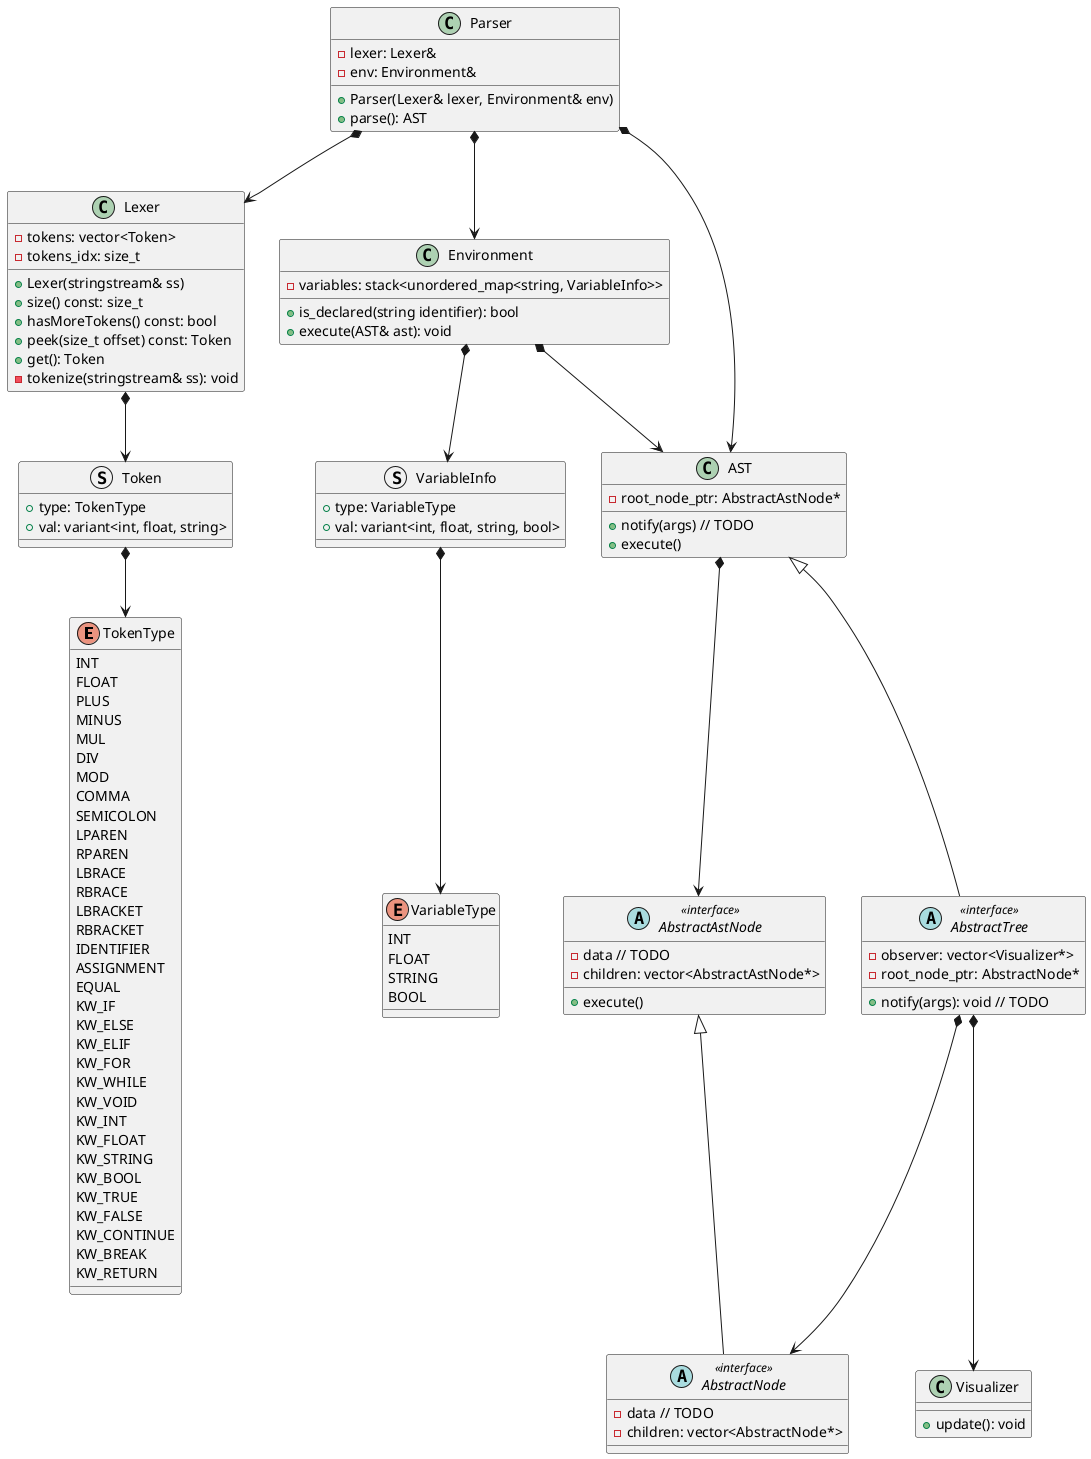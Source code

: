 @startuml class_diagram
enum TokenType {
    INT
    FLOAT
    PLUS
    MINUS
    MUL
    DIV
    MOD
    COMMA
    SEMICOLON
    LPAREN
    RPAREN
    LBRACE
    RBRACE
    LBRACKET
    RBRACKET
    IDENTIFIER
    ASSIGNMENT
    EQUAL
    KW_IF
    KW_ELSE
    KW_ELIF
    KW_FOR
    KW_WHILE
    KW_VOID
    KW_INT
    KW_FLOAT
    KW_STRING
    KW_BOOL
    KW_TRUE
    KW_FALSE
    KW_CONTINUE
    KW_BREAK
    KW_RETURN
}

struct Token {
    + type: TokenType
    + val: variant<int, float, string>
}

class Lexer {
    - tokens: vector<Token>
    - tokens_idx: size_t

    + Lexer(stringstream& ss)
    + size() const: size_t
    + hasMoreTokens() const: bool
    + peek(size_t offset) const: Token
    + get(): Token
    - tokenize(stringstream& ss): void
}

Token *--> TokenType
Lexer *--> Token

' TODO

enum VariableType {
    INT
    FLOAT
    STRING
    BOOL
}

struct VariableInfo {
    + type: VariableType
    + val: variant<int, float, string, bool>
}

VariableInfo *--> VariableType

' function 기능 추가 고민

class Environment {
    - variables: stack<unordered_map<string, VariableInfo>>

    + is_declared(string identifier): bool
    + execute(AST& ast): void
}

class Parser {
    - lexer: Lexer&
    - env: Environment&

    + Parser(Lexer& lexer, Environment& env)
    + parse(): AST
}

Parser *--> Lexer
Parser *--> Environment
Environment *--> VariableInfo
Environment *--> AST

class AST {
    - root_node_ptr: AbstractAstNode*

    + notify(args) // TODO
    + execute()
}

abstract class AbstractAstNode <<interface>> {
    - data // TODO
    - children: vector<AbstractAstNode*>

    + execute()
}

Parser *--> AST
AST *--> AbstractAstNode
AST <|-- AbstractTree

abstract class AbstractTree <<interface>> {
    - observer: vector<Visualizer*>
    - root_node_ptr: AbstractNode*

    + notify(args): void // TODO
}

abstract class AbstractNode <<interface>> {
    - data // TODO
    - children: vector<AbstractNode*>
}

AbstractTree *--> AbstractNode
AbstractAstNode <|-- AbstractNode

class Visualizer {
    + update(): void
}

AbstractTree *--> Visualizer

@enduml